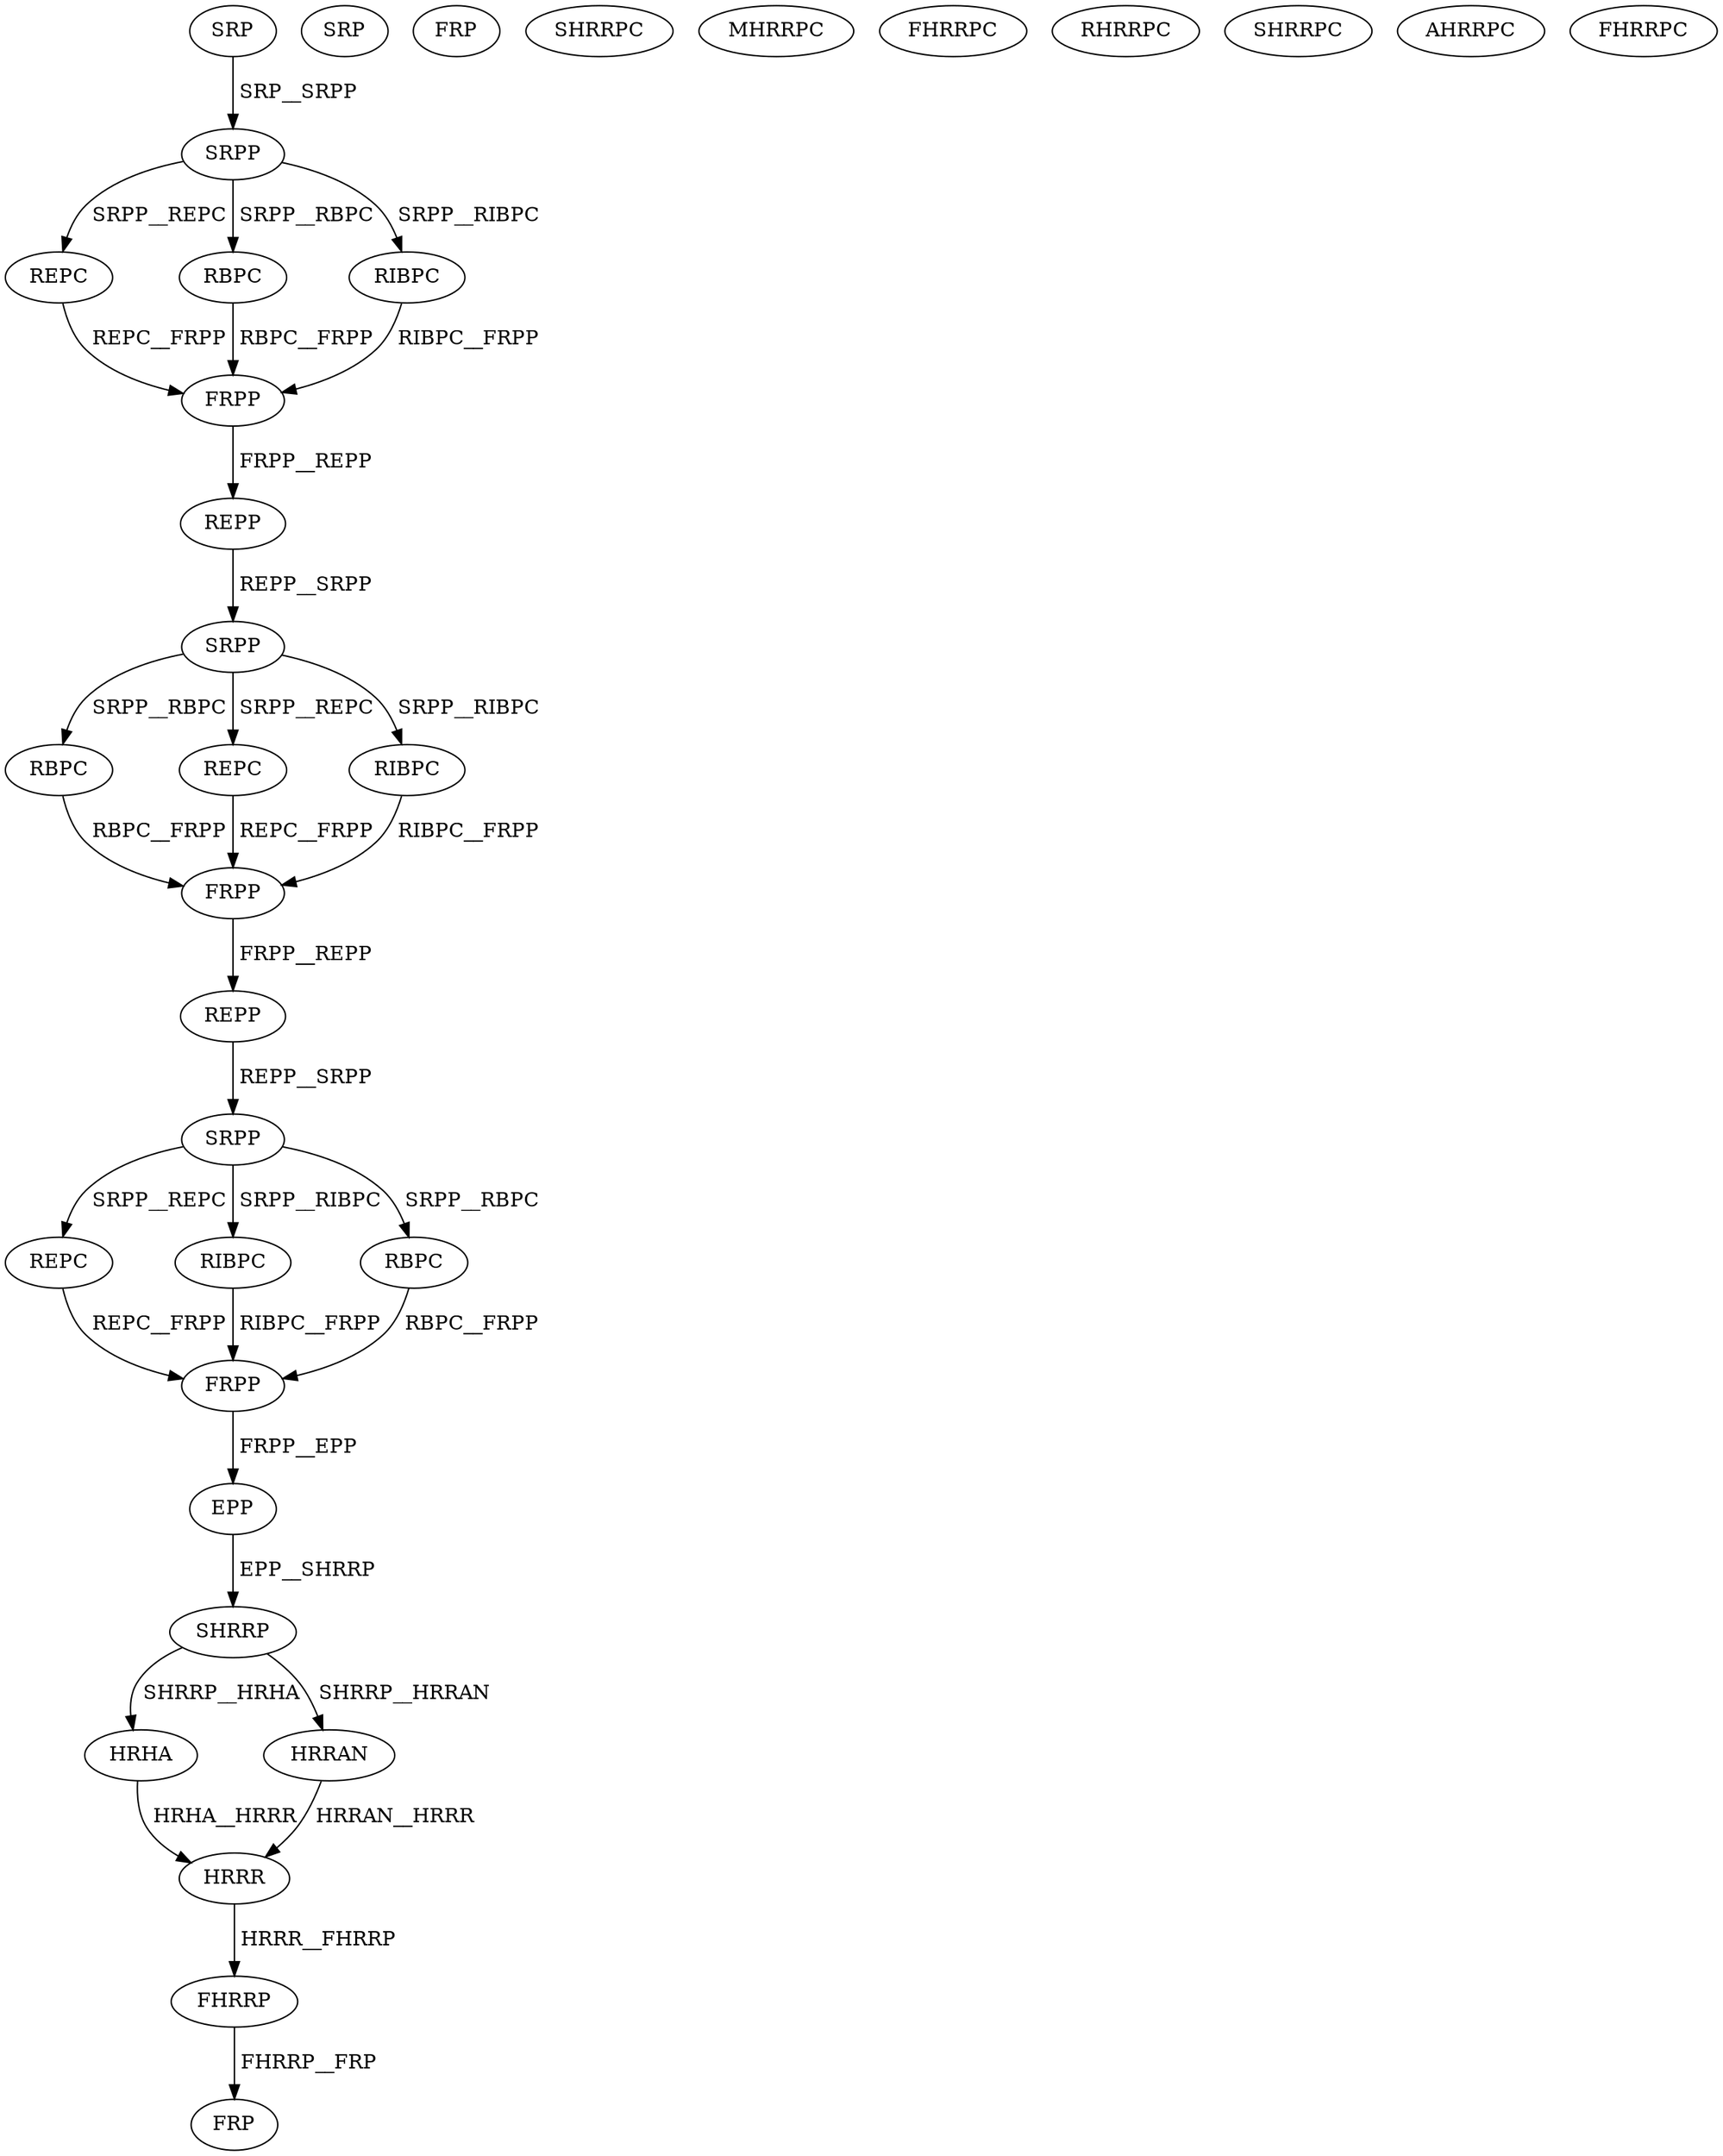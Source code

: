 digraph G { 
1 [label="SRP",color=black,fontcolor=black];
2 [label="SRPP",color=black,fontcolor=black];
3 [label="REPC",color=black,fontcolor=black];
4 [label="RBPC",color=black,fontcolor=black];
5 [label="RIBPC",color=black,fontcolor=black];
6 [label="FRPP",color=black,fontcolor=black];
7 [label="REPP",color=black,fontcolor=black];
8 [label="SRPP",color=black,fontcolor=black];
9 [label="RBPC",color=black,fontcolor=black];
10 [label="REPC",color=black,fontcolor=black];
11 [label="RIBPC",color=black,fontcolor=black];
12 [label="FRPP",color=black,fontcolor=black];
13 [label="REPP",color=black,fontcolor=black];
14 [label="SRPP",color=black,fontcolor=black];
15 [label="REPC",color=black,fontcolor=black];
16 [label="RIBPC",color=black,fontcolor=black];
17 [label="RBPC",color=black,fontcolor=black];
18 [label="FRPP",color=black,fontcolor=black];
19 [label="EPP",color=black,fontcolor=black];
20 [label="SHRRP",color=black,fontcolor=black];
21 [label="SRP",color=black,fontcolor=black];
22 [label="FRP",color=black,fontcolor=black];
23 [label="HRHA",color=black,fontcolor=black];
24 [label="HRRAN",color=black,fontcolor=black];
25 [label="SHRRPC",color=black,fontcolor=black];
26 [label="MHRRPC",color=black,fontcolor=black];
27 [label="FHRRPC",color=black,fontcolor=black];
28 [label="RHRRPC",color=black,fontcolor=black];
29 [label="SHRRPC",color=black,fontcolor=black];
30 [label="AHRRPC",color=black,fontcolor=black];
31 [label="FHRRPC",color=black,fontcolor=black];
32 [label="HRRR",color=black,fontcolor=black];
33 [label="FHRRP",color=black,fontcolor=black];
34 [label="FRP",color=black,fontcolor=black];
1->2[label=" SRP__SRPP",color=black,fontcolor=black];
2->3[label=" SRPP__REPC",color=black,fontcolor=black];
2->4[label=" SRPP__RBPC",color=black,fontcolor=black];
2->5[label=" SRPP__RIBPC",color=black,fontcolor=black];
3->6[label=" REPC__FRPP",color=black,fontcolor=black];
4->6[label=" RBPC__FRPP",color=black,fontcolor=black];
5->6[label=" RIBPC__FRPP",color=black,fontcolor=black];
6->7[label=" FRPP__REPP",color=black,fontcolor=black];
7->8[label=" REPP__SRPP",color=black,fontcolor=black];
8->9[label=" SRPP__RBPC",color=black,fontcolor=black];
8->10[label=" SRPP__REPC",color=black,fontcolor=black];
8->11[label=" SRPP__RIBPC",color=black,fontcolor=black];
9->12[label=" RBPC__FRPP",color=black,fontcolor=black];
10->12[label=" REPC__FRPP",color=black,fontcolor=black];
11->12[label=" RIBPC__FRPP",color=black,fontcolor=black];
12->13[label=" FRPP__REPP",color=black,fontcolor=black];
13->14[label=" REPP__SRPP",color=black,fontcolor=black];
14->15[label=" SRPP__REPC",color=black,fontcolor=black];
14->16[label=" SRPP__RIBPC",color=black,fontcolor=black];
14->17[label=" SRPP__RBPC",color=black,fontcolor=black];
15->18[label=" REPC__FRPP",color=black,fontcolor=black];
16->18[label=" RIBPC__FRPP",color=black,fontcolor=black];
17->18[label=" RBPC__FRPP",color=black,fontcolor=black];
18->19[label=" FRPP__EPP",color=black,fontcolor=black];
19->20[label=" EPP__SHRRP",color=black,fontcolor=black];
20->23[label=" SHRRP__HRHA",color=black,fontcolor=black];
20->24[label=" SHRRP__HRRAN",color=black,fontcolor=black];
23->32[label=" HRHA__HRRR",color=black,fontcolor=black];
24->32[label=" HRRAN__HRRR",color=black,fontcolor=black];
32->33[label=" HRRR__FHRRP",color=black,fontcolor=black];
33->34[label=" FHRRP__FRP",color=black,fontcolor=black];
}
